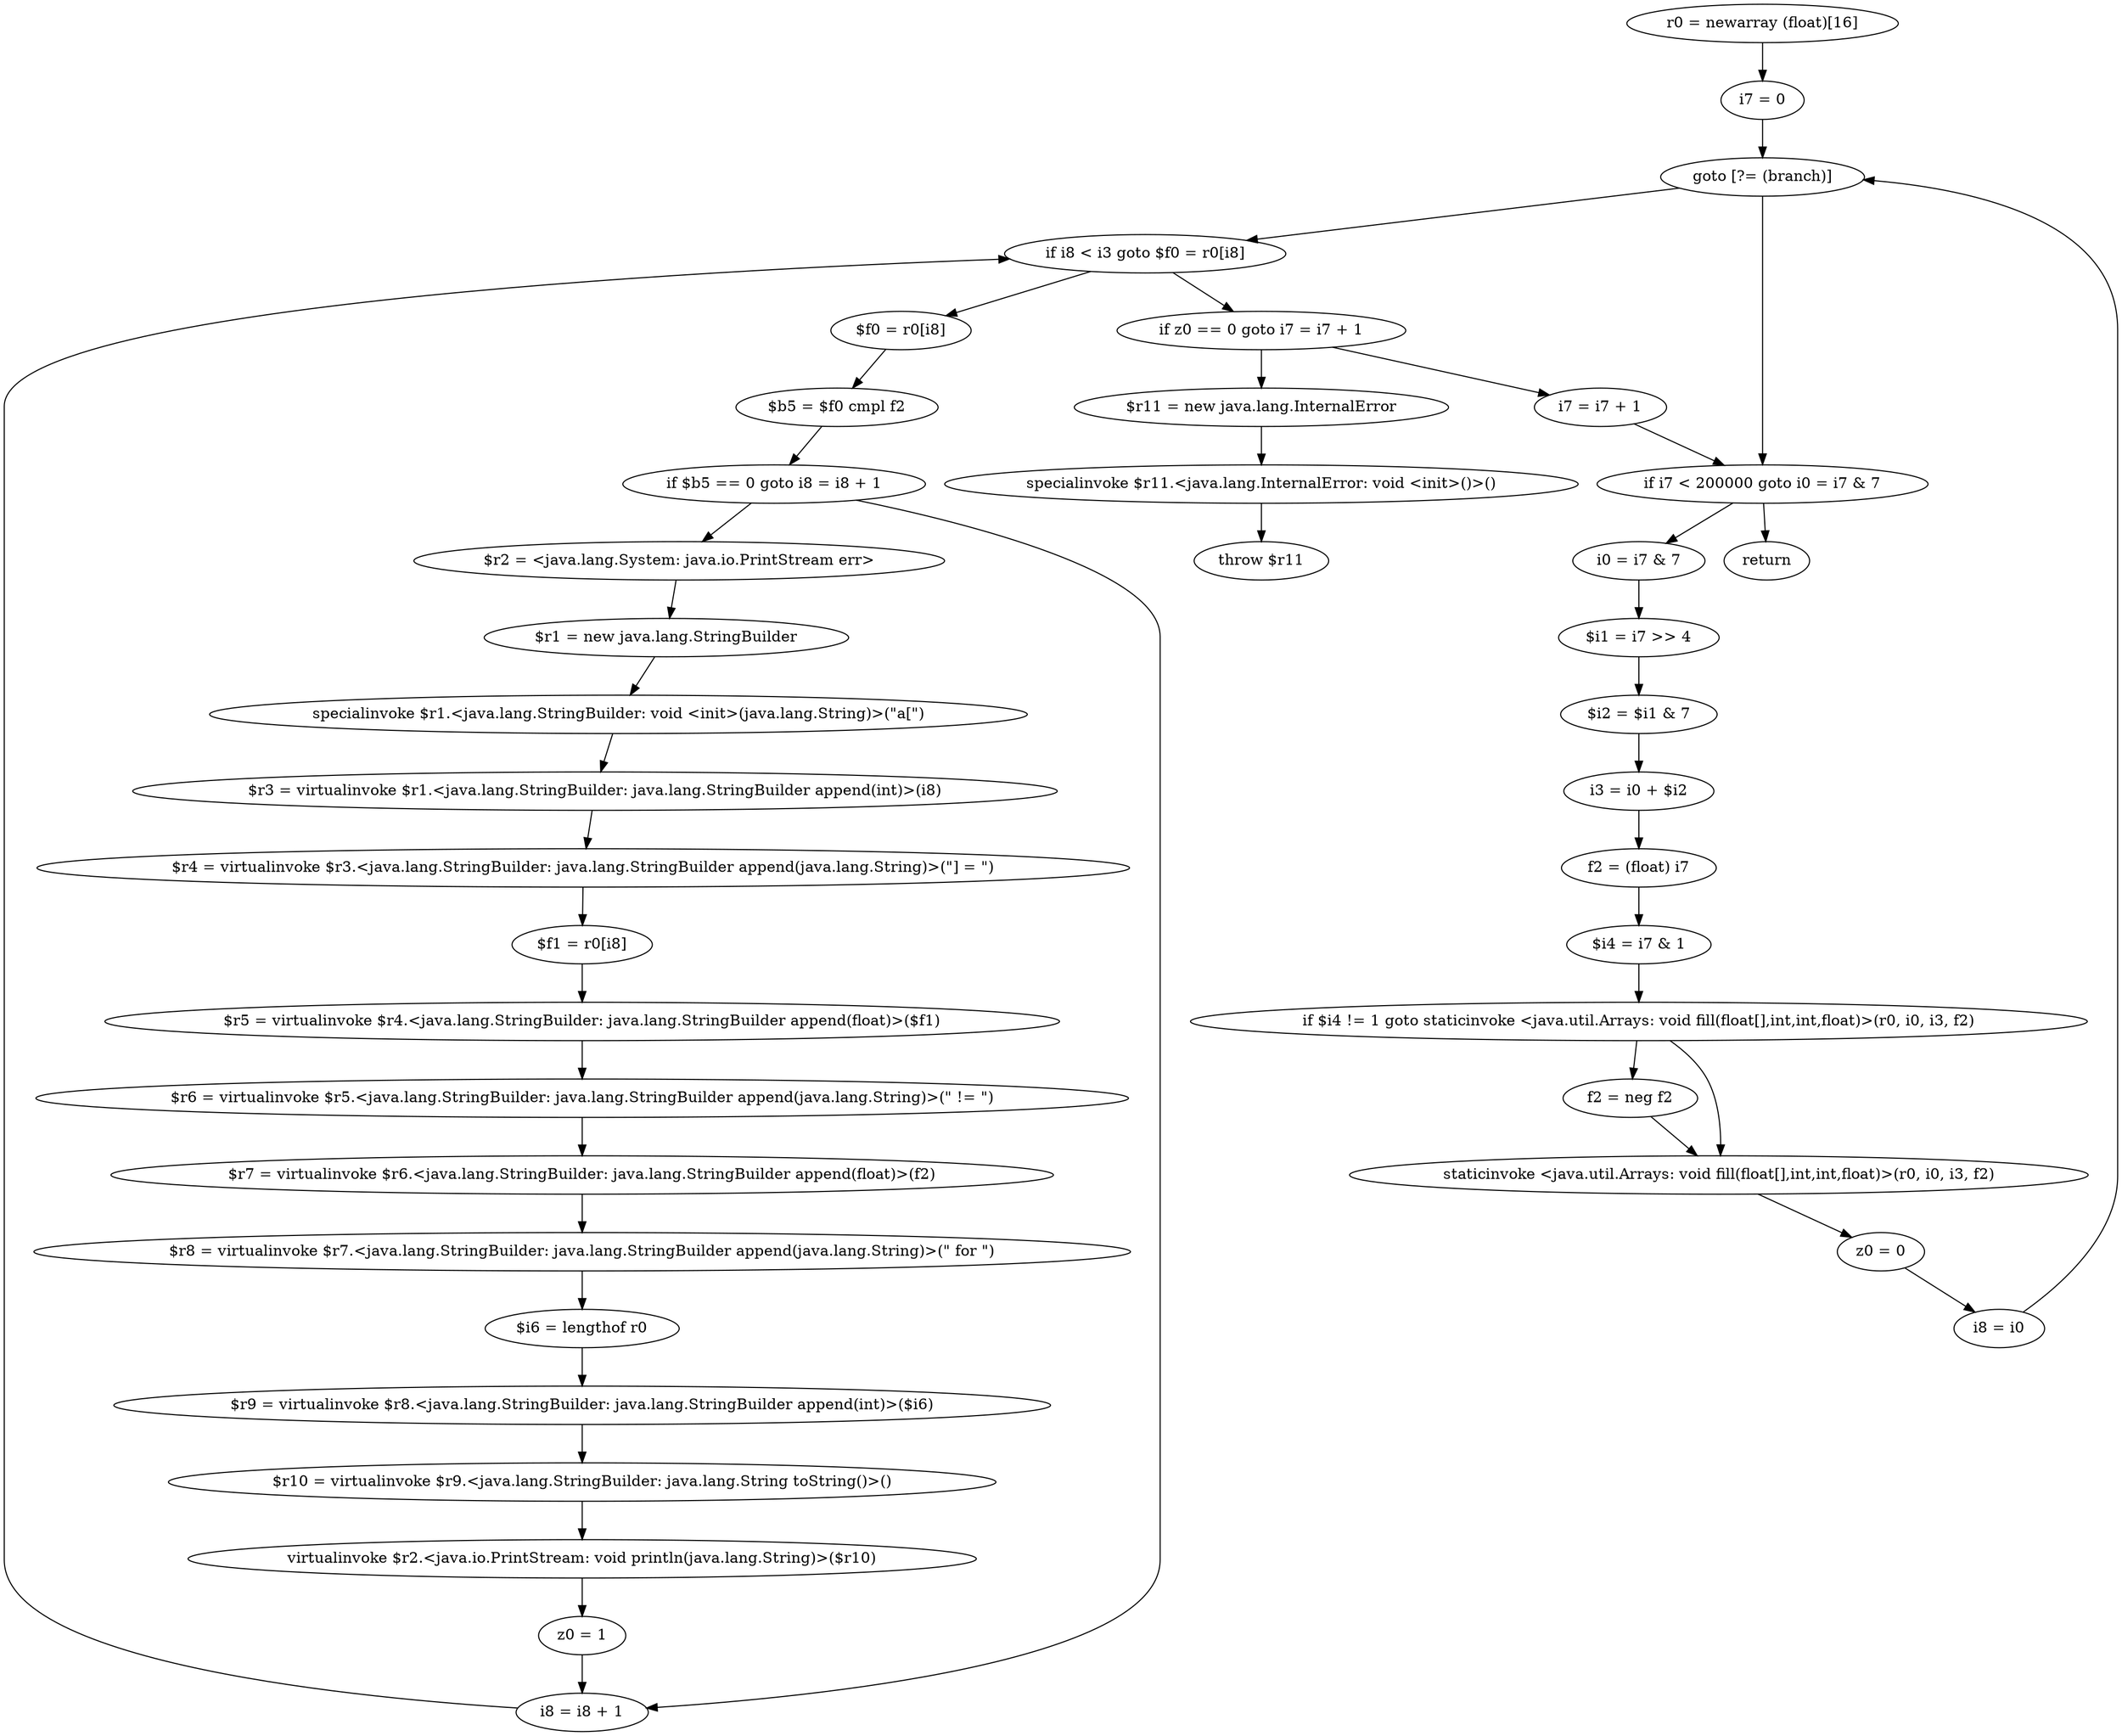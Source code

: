 digraph "unitGraph" {
    "r0 = newarray (float)[16]"
    "i7 = 0"
    "goto [?= (branch)]"
    "i0 = i7 & 7"
    "$i1 = i7 >> 4"
    "$i2 = $i1 & 7"
    "i3 = i0 + $i2"
    "f2 = (float) i7"
    "$i4 = i7 & 1"
    "if $i4 != 1 goto staticinvoke <java.util.Arrays: void fill(float[],int,int,float)>(r0, i0, i3, f2)"
    "f2 = neg f2"
    "staticinvoke <java.util.Arrays: void fill(float[],int,int,float)>(r0, i0, i3, f2)"
    "z0 = 0"
    "i8 = i0"
    "$f0 = r0[i8]"
    "$b5 = $f0 cmpl f2"
    "if $b5 == 0 goto i8 = i8 + 1"
    "$r2 = <java.lang.System: java.io.PrintStream err>"
    "$r1 = new java.lang.StringBuilder"
    "specialinvoke $r1.<java.lang.StringBuilder: void <init>(java.lang.String)>(\"a[\")"
    "$r3 = virtualinvoke $r1.<java.lang.StringBuilder: java.lang.StringBuilder append(int)>(i8)"
    "$r4 = virtualinvoke $r3.<java.lang.StringBuilder: java.lang.StringBuilder append(java.lang.String)>(\"] = \")"
    "$f1 = r0[i8]"
    "$r5 = virtualinvoke $r4.<java.lang.StringBuilder: java.lang.StringBuilder append(float)>($f1)"
    "$r6 = virtualinvoke $r5.<java.lang.StringBuilder: java.lang.StringBuilder append(java.lang.String)>(\" != \")"
    "$r7 = virtualinvoke $r6.<java.lang.StringBuilder: java.lang.StringBuilder append(float)>(f2)"
    "$r8 = virtualinvoke $r7.<java.lang.StringBuilder: java.lang.StringBuilder append(java.lang.String)>(\" for \")"
    "$i6 = lengthof r0"
    "$r9 = virtualinvoke $r8.<java.lang.StringBuilder: java.lang.StringBuilder append(int)>($i6)"
    "$r10 = virtualinvoke $r9.<java.lang.StringBuilder: java.lang.String toString()>()"
    "virtualinvoke $r2.<java.io.PrintStream: void println(java.lang.String)>($r10)"
    "z0 = 1"
    "i8 = i8 + 1"
    "if i8 < i3 goto $f0 = r0[i8]"
    "if z0 == 0 goto i7 = i7 + 1"
    "$r11 = new java.lang.InternalError"
    "specialinvoke $r11.<java.lang.InternalError: void <init>()>()"
    "throw $r11"
    "i7 = i7 + 1"
    "if i7 < 200000 goto i0 = i7 & 7"
    "return"
    "r0 = newarray (float)[16]"->"i7 = 0";
    "i7 = 0"->"goto [?= (branch)]";
    "goto [?= (branch)]"->"if i7 < 200000 goto i0 = i7 & 7";
    "i0 = i7 & 7"->"$i1 = i7 >> 4";
    "$i1 = i7 >> 4"->"$i2 = $i1 & 7";
    "$i2 = $i1 & 7"->"i3 = i0 + $i2";
    "i3 = i0 + $i2"->"f2 = (float) i7";
    "f2 = (float) i7"->"$i4 = i7 & 1";
    "$i4 = i7 & 1"->"if $i4 != 1 goto staticinvoke <java.util.Arrays: void fill(float[],int,int,float)>(r0, i0, i3, f2)";
    "if $i4 != 1 goto staticinvoke <java.util.Arrays: void fill(float[],int,int,float)>(r0, i0, i3, f2)"->"f2 = neg f2";
    "if $i4 != 1 goto staticinvoke <java.util.Arrays: void fill(float[],int,int,float)>(r0, i0, i3, f2)"->"staticinvoke <java.util.Arrays: void fill(float[],int,int,float)>(r0, i0, i3, f2)";
    "f2 = neg f2"->"staticinvoke <java.util.Arrays: void fill(float[],int,int,float)>(r0, i0, i3, f2)";
    "staticinvoke <java.util.Arrays: void fill(float[],int,int,float)>(r0, i0, i3, f2)"->"z0 = 0";
    "z0 = 0"->"i8 = i0";
    "i8 = i0"->"goto [?= (branch)]";
    "goto [?= (branch)]"->"if i8 < i3 goto $f0 = r0[i8]";
    "$f0 = r0[i8]"->"$b5 = $f0 cmpl f2";
    "$b5 = $f0 cmpl f2"->"if $b5 == 0 goto i8 = i8 + 1";
    "if $b5 == 0 goto i8 = i8 + 1"->"$r2 = <java.lang.System: java.io.PrintStream err>";
    "if $b5 == 0 goto i8 = i8 + 1"->"i8 = i8 + 1";
    "$r2 = <java.lang.System: java.io.PrintStream err>"->"$r1 = new java.lang.StringBuilder";
    "$r1 = new java.lang.StringBuilder"->"specialinvoke $r1.<java.lang.StringBuilder: void <init>(java.lang.String)>(\"a[\")";
    "specialinvoke $r1.<java.lang.StringBuilder: void <init>(java.lang.String)>(\"a[\")"->"$r3 = virtualinvoke $r1.<java.lang.StringBuilder: java.lang.StringBuilder append(int)>(i8)";
    "$r3 = virtualinvoke $r1.<java.lang.StringBuilder: java.lang.StringBuilder append(int)>(i8)"->"$r4 = virtualinvoke $r3.<java.lang.StringBuilder: java.lang.StringBuilder append(java.lang.String)>(\"] = \")";
    "$r4 = virtualinvoke $r3.<java.lang.StringBuilder: java.lang.StringBuilder append(java.lang.String)>(\"] = \")"->"$f1 = r0[i8]";
    "$f1 = r0[i8]"->"$r5 = virtualinvoke $r4.<java.lang.StringBuilder: java.lang.StringBuilder append(float)>($f1)";
    "$r5 = virtualinvoke $r4.<java.lang.StringBuilder: java.lang.StringBuilder append(float)>($f1)"->"$r6 = virtualinvoke $r5.<java.lang.StringBuilder: java.lang.StringBuilder append(java.lang.String)>(\" != \")";
    "$r6 = virtualinvoke $r5.<java.lang.StringBuilder: java.lang.StringBuilder append(java.lang.String)>(\" != \")"->"$r7 = virtualinvoke $r6.<java.lang.StringBuilder: java.lang.StringBuilder append(float)>(f2)";
    "$r7 = virtualinvoke $r6.<java.lang.StringBuilder: java.lang.StringBuilder append(float)>(f2)"->"$r8 = virtualinvoke $r7.<java.lang.StringBuilder: java.lang.StringBuilder append(java.lang.String)>(\" for \")";
    "$r8 = virtualinvoke $r7.<java.lang.StringBuilder: java.lang.StringBuilder append(java.lang.String)>(\" for \")"->"$i6 = lengthof r0";
    "$i6 = lengthof r0"->"$r9 = virtualinvoke $r8.<java.lang.StringBuilder: java.lang.StringBuilder append(int)>($i6)";
    "$r9 = virtualinvoke $r8.<java.lang.StringBuilder: java.lang.StringBuilder append(int)>($i6)"->"$r10 = virtualinvoke $r9.<java.lang.StringBuilder: java.lang.String toString()>()";
    "$r10 = virtualinvoke $r9.<java.lang.StringBuilder: java.lang.String toString()>()"->"virtualinvoke $r2.<java.io.PrintStream: void println(java.lang.String)>($r10)";
    "virtualinvoke $r2.<java.io.PrintStream: void println(java.lang.String)>($r10)"->"z0 = 1";
    "z0 = 1"->"i8 = i8 + 1";
    "i8 = i8 + 1"->"if i8 < i3 goto $f0 = r0[i8]";
    "if i8 < i3 goto $f0 = r0[i8]"->"if z0 == 0 goto i7 = i7 + 1";
    "if i8 < i3 goto $f0 = r0[i8]"->"$f0 = r0[i8]";
    "if z0 == 0 goto i7 = i7 + 1"->"$r11 = new java.lang.InternalError";
    "if z0 == 0 goto i7 = i7 + 1"->"i7 = i7 + 1";
    "$r11 = new java.lang.InternalError"->"specialinvoke $r11.<java.lang.InternalError: void <init>()>()";
    "specialinvoke $r11.<java.lang.InternalError: void <init>()>()"->"throw $r11";
    "i7 = i7 + 1"->"if i7 < 200000 goto i0 = i7 & 7";
    "if i7 < 200000 goto i0 = i7 & 7"->"return";
    "if i7 < 200000 goto i0 = i7 & 7"->"i0 = i7 & 7";
}
